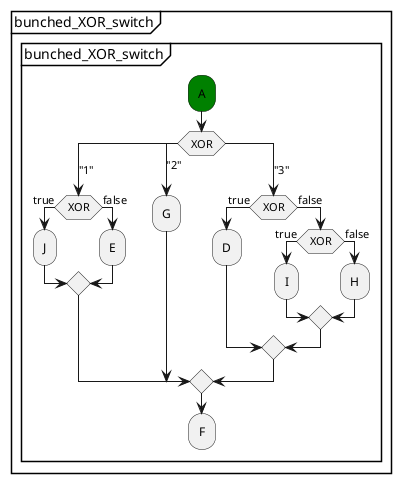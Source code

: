 @startuml
partition "bunched_XOR_switch" {
    group "bunched_XOR_switch"
        #green:A;
        switch (XOR)
            case ("1")
            if (XOR) then (true)
                :J;
            else (false)
                :E;
            endif
            case ("2")
            :G;
            case ("3")
            if (XOR) then (true)
                :D;
            else (false)
                if (XOR) then (true)
                    :I;
                else (false)
                    :H;
                endif
            endif
        endswitch
        :F;
    end group
}
@enduml